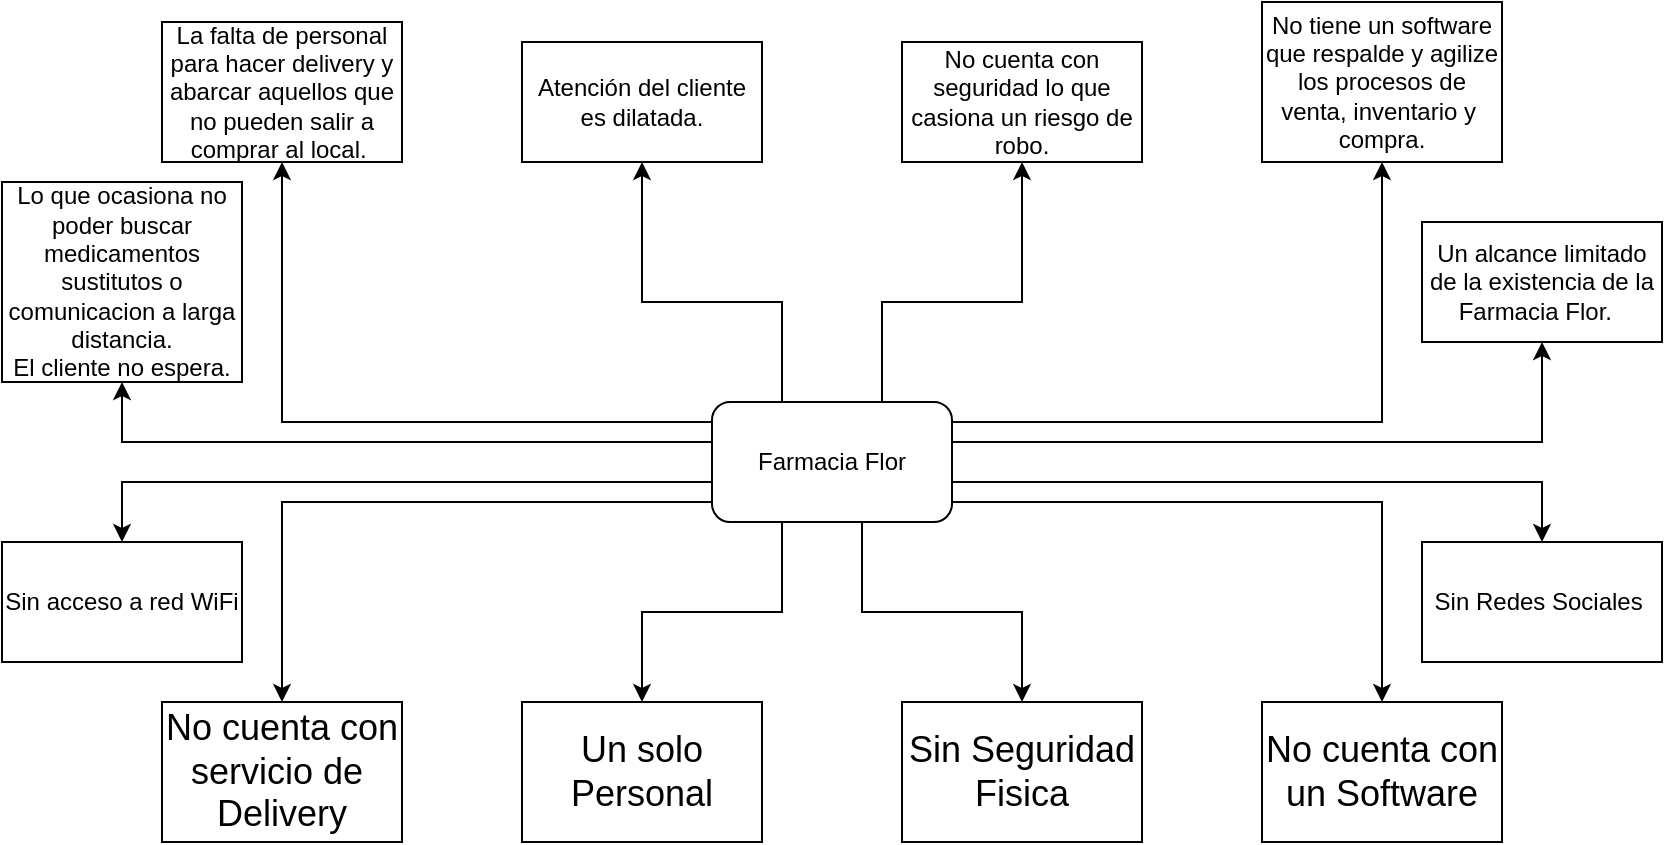 <mxfile version="15.2.9" type="github">
  <diagram id="HH90fkcPhL-93UxlUaUp" name="Page-1">
    <mxGraphModel dx="1304" dy="541" grid="1" gridSize="10" guides="1" tooltips="1" connect="1" arrows="1" fold="1" page="1" pageScale="1" pageWidth="850" pageHeight="1100" math="0" shadow="0">
      <root>
        <mxCell id="0" />
        <mxCell id="1" parent="0" />
        <mxCell id="ntDin23o4ldh8fsxS32q-2" value="&lt;font style=&quot;font-size: 18px&quot;&gt;No cuenta con servicio de&amp;nbsp;&lt;br&gt;Delivery&lt;/font&gt;" style="rounded=0;whiteSpace=wrap;html=1;" parent="1" vertex="1">
          <mxGeometry x="90" y="360" width="120" height="70" as="geometry" />
        </mxCell>
        <mxCell id="ntDin23o4ldh8fsxS32q-3" value="&lt;font style=&quot;font-size: 18px&quot;&gt;Un solo Personal&lt;/font&gt;" style="rounded=0;whiteSpace=wrap;html=1;" parent="1" vertex="1">
          <mxGeometry x="270" y="360" width="120" height="70" as="geometry" />
        </mxCell>
        <mxCell id="ntDin23o4ldh8fsxS32q-4" value="&lt;font style=&quot;font-size: 18px&quot;&gt;Sin Seguridad Fisica&lt;/font&gt;" style="rounded=0;whiteSpace=wrap;html=1;" parent="1" vertex="1">
          <mxGeometry x="460" y="360" width="120" height="70" as="geometry" />
        </mxCell>
        <mxCell id="ntDin23o4ldh8fsxS32q-14" style="edgeStyle=orthogonalEdgeStyle;rounded=0;orthogonalLoop=1;jettySize=auto;html=1;entryX=0.5;entryY=1;entryDx=0;entryDy=0;" parent="1" source="ntDin23o4ldh8fsxS32q-6" target="ntDin23o4ldh8fsxS32q-7" edge="1">
          <mxGeometry relative="1" as="geometry">
            <Array as="points">
              <mxPoint x="150" y="220" />
            </Array>
          </mxGeometry>
        </mxCell>
        <mxCell id="ntDin23o4ldh8fsxS32q-15" style="edgeStyle=orthogonalEdgeStyle;rounded=0;orthogonalLoop=1;jettySize=auto;html=1;" parent="1" source="ntDin23o4ldh8fsxS32q-6" target="ntDin23o4ldh8fsxS32q-8" edge="1">
          <mxGeometry relative="1" as="geometry">
            <Array as="points">
              <mxPoint x="400" y="160" />
              <mxPoint x="330" y="160" />
            </Array>
          </mxGeometry>
        </mxCell>
        <mxCell id="ntDin23o4ldh8fsxS32q-16" style="edgeStyle=orthogonalEdgeStyle;rounded=0;orthogonalLoop=1;jettySize=auto;html=1;" parent="1" source="ntDin23o4ldh8fsxS32q-6" target="ntDin23o4ldh8fsxS32q-10" edge="1">
          <mxGeometry relative="1" as="geometry">
            <Array as="points">
              <mxPoint x="450" y="160" />
              <mxPoint x="520" y="160" />
            </Array>
          </mxGeometry>
        </mxCell>
        <mxCell id="ntDin23o4ldh8fsxS32q-17" style="edgeStyle=orthogonalEdgeStyle;rounded=0;orthogonalLoop=1;jettySize=auto;html=1;entryX=0.5;entryY=1;entryDx=0;entryDy=0;" parent="1" source="ntDin23o4ldh8fsxS32q-6" target="ntDin23o4ldh8fsxS32q-11" edge="1">
          <mxGeometry relative="1" as="geometry">
            <Array as="points">
              <mxPoint x="700" y="220" />
            </Array>
          </mxGeometry>
        </mxCell>
        <mxCell id="ntDin23o4ldh8fsxS32q-18" style="edgeStyle=orthogonalEdgeStyle;rounded=0;orthogonalLoop=1;jettySize=auto;html=1;entryX=0.5;entryY=0;entryDx=0;entryDy=0;" parent="1" source="ntDin23o4ldh8fsxS32q-6" target="ntDin23o4ldh8fsxS32q-2" edge="1">
          <mxGeometry relative="1" as="geometry">
            <Array as="points">
              <mxPoint x="150" y="260" />
            </Array>
          </mxGeometry>
        </mxCell>
        <mxCell id="ntDin23o4ldh8fsxS32q-19" style="edgeStyle=orthogonalEdgeStyle;rounded=0;orthogonalLoop=1;jettySize=auto;html=1;entryX=0.5;entryY=0;entryDx=0;entryDy=0;" parent="1" source="ntDin23o4ldh8fsxS32q-6" target="ntDin23o4ldh8fsxS32q-3" edge="1">
          <mxGeometry relative="1" as="geometry">
            <Array as="points">
              <mxPoint x="400" y="315" />
              <mxPoint x="330" y="315" />
            </Array>
          </mxGeometry>
        </mxCell>
        <mxCell id="ntDin23o4ldh8fsxS32q-20" style="edgeStyle=orthogonalEdgeStyle;rounded=0;orthogonalLoop=1;jettySize=auto;html=1;entryX=0.5;entryY=0;entryDx=0;entryDy=0;" parent="1" source="ntDin23o4ldh8fsxS32q-6" target="ntDin23o4ldh8fsxS32q-4" edge="1">
          <mxGeometry relative="1" as="geometry">
            <Array as="points">
              <mxPoint x="440" y="315" />
              <mxPoint x="520" y="315" />
            </Array>
          </mxGeometry>
        </mxCell>
        <mxCell id="ntDin23o4ldh8fsxS32q-21" style="edgeStyle=orthogonalEdgeStyle;rounded=0;orthogonalLoop=1;jettySize=auto;html=1;entryX=0.5;entryY=0;entryDx=0;entryDy=0;" parent="1" source="ntDin23o4ldh8fsxS32q-6" target="ntDin23o4ldh8fsxS32q-12" edge="1">
          <mxGeometry relative="1" as="geometry">
            <Array as="points">
              <mxPoint x="700" y="260" />
            </Array>
          </mxGeometry>
        </mxCell>
        <mxCell id="_qYv6rpw873ZQn0TmvWO-5" style="edgeStyle=orthogonalEdgeStyle;rounded=0;orthogonalLoop=1;jettySize=auto;html=1;entryX=0.5;entryY=1;entryDx=0;entryDy=0;" edge="1" parent="1" source="ntDin23o4ldh8fsxS32q-6" target="_qYv6rpw873ZQn0TmvWO-3">
          <mxGeometry relative="1" as="geometry">
            <mxPoint x="210" y="230" as="targetPoint" />
            <Array as="points">
              <mxPoint x="70" y="230" />
            </Array>
          </mxGeometry>
        </mxCell>
        <mxCell id="_qYv6rpw873ZQn0TmvWO-6" style="edgeStyle=orthogonalEdgeStyle;rounded=0;orthogonalLoop=1;jettySize=auto;html=1;entryX=0.5;entryY=0;entryDx=0;entryDy=0;" edge="1" parent="1" source="ntDin23o4ldh8fsxS32q-6" target="_qYv6rpw873ZQn0TmvWO-4">
          <mxGeometry relative="1" as="geometry">
            <Array as="points">
              <mxPoint x="70" y="250" />
            </Array>
          </mxGeometry>
        </mxCell>
        <mxCell id="_qYv6rpw873ZQn0TmvWO-10" style="edgeStyle=orthogonalEdgeStyle;rounded=0;orthogonalLoop=1;jettySize=auto;html=1;entryX=0.5;entryY=1;entryDx=0;entryDy=0;" edge="1" parent="1" source="ntDin23o4ldh8fsxS32q-6" target="_qYv6rpw873ZQn0TmvWO-9">
          <mxGeometry relative="1" as="geometry">
            <Array as="points">
              <mxPoint x="780" y="230" />
            </Array>
          </mxGeometry>
        </mxCell>
        <mxCell id="_qYv6rpw873ZQn0TmvWO-11" style="edgeStyle=orthogonalEdgeStyle;rounded=0;orthogonalLoop=1;jettySize=auto;html=1;entryX=0.5;entryY=0;entryDx=0;entryDy=0;" edge="1" parent="1" source="ntDin23o4ldh8fsxS32q-6" target="_qYv6rpw873ZQn0TmvWO-8">
          <mxGeometry relative="1" as="geometry">
            <Array as="points">
              <mxPoint x="780" y="250" />
            </Array>
          </mxGeometry>
        </mxCell>
        <mxCell id="ntDin23o4ldh8fsxS32q-6" value="Farmacia Flor" style="rounded=1;whiteSpace=wrap;html=1;" parent="1" vertex="1">
          <mxGeometry x="365" y="210" width="120" height="60" as="geometry" />
        </mxCell>
        <mxCell id="ntDin23o4ldh8fsxS32q-7" value="La falta de personal para hacer delivery y abarcar aquellos que no pueden salir a comprar al local.&amp;nbsp;" style="rounded=0;whiteSpace=wrap;html=1;fillColor=#FFFFFF;strokeColor=#000000;" parent="1" vertex="1">
          <mxGeometry x="90" y="20" width="120" height="70" as="geometry" />
        </mxCell>
        <mxCell id="ntDin23o4ldh8fsxS32q-8" value="Atención del cliente es dilatada." style="rounded=0;whiteSpace=wrap;html=1;" parent="1" vertex="1">
          <mxGeometry x="270" y="30" width="120" height="60" as="geometry" />
        </mxCell>
        <mxCell id="ntDin23o4ldh8fsxS32q-10" value="No cuenta con seguridad lo que casiona un riesgo de robo." style="rounded=0;whiteSpace=wrap;html=1;" parent="1" vertex="1">
          <mxGeometry x="460" y="30" width="120" height="60" as="geometry" />
        </mxCell>
        <mxCell id="ntDin23o4ldh8fsxS32q-11" value="No tiene un software que respalde y agilize los procesos de venta, inventario y&amp;nbsp; compra." style="rounded=0;whiteSpace=wrap;html=1;" parent="1" vertex="1">
          <mxGeometry x="640" y="10" width="120" height="80" as="geometry" />
        </mxCell>
        <mxCell id="ntDin23o4ldh8fsxS32q-12" value="&lt;font style=&quot;font-size: 18px&quot;&gt;No cuenta con un Software&lt;/font&gt;" style="rounded=0;whiteSpace=wrap;html=1;" parent="1" vertex="1">
          <mxGeometry x="640" y="360" width="120" height="70" as="geometry" />
        </mxCell>
        <mxCell id="_qYv6rpw873ZQn0TmvWO-3" value="Lo que ocasiona no poder buscar medicamentos sustitutos o comunicacion a larga distancia.&lt;br&gt;El cliente no espera." style="rounded=0;whiteSpace=wrap;html=1;" vertex="1" parent="1">
          <mxGeometry x="10" y="100" width="120" height="100" as="geometry" />
        </mxCell>
        <mxCell id="_qYv6rpw873ZQn0TmvWO-4" value="Sin acceso a red WiFi" style="rounded=0;whiteSpace=wrap;html=1;" vertex="1" parent="1">
          <mxGeometry x="10" y="280" width="120" height="60" as="geometry" />
        </mxCell>
        <mxCell id="_qYv6rpw873ZQn0TmvWO-8" value="Sin Redes Sociales&amp;nbsp;" style="rounded=0;whiteSpace=wrap;html=1;" vertex="1" parent="1">
          <mxGeometry x="720" y="280" width="120" height="60" as="geometry" />
        </mxCell>
        <mxCell id="_qYv6rpw873ZQn0TmvWO-9" value="Un alcance limitado de la existencia de la Farmacia Flor.&amp;nbsp;&amp;nbsp;" style="rounded=0;whiteSpace=wrap;html=1;" vertex="1" parent="1">
          <mxGeometry x="720" y="120" width="120" height="60" as="geometry" />
        </mxCell>
      </root>
    </mxGraphModel>
  </diagram>
</mxfile>
